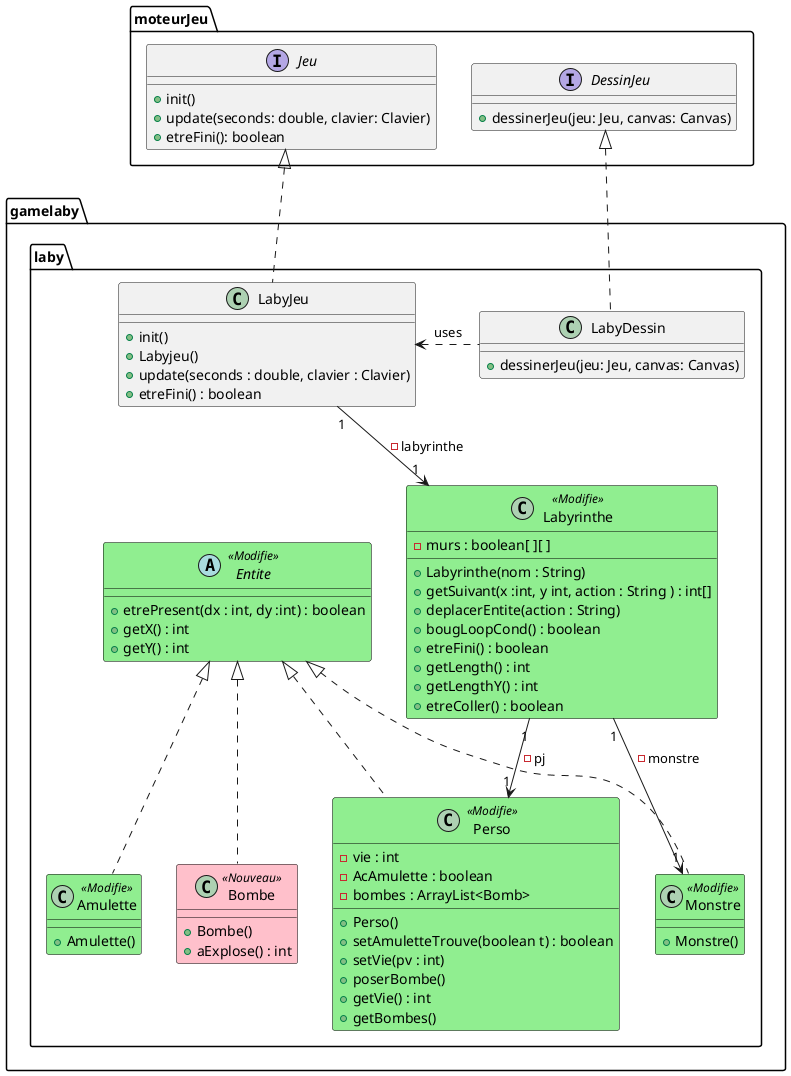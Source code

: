 @startuml
skinparam class{
    backgroundColor<<Nouveau>> Pink
    borderColor<<Nouveau>>  Black
    backgroundColor<<Modifie>> LightGreen
    borderColor<<Modifie>>  Black
}
package moteurJeu{
interface Jeu{
+ init()
+ update(seconds: double, clavier: Clavier)
+ etreFini(): boolean
}


interface DessinJeu {
+ dessinerJeu(jeu: Jeu, canvas: Canvas)
}
}
package gamelaby.laby{
    class LabyDessin{
        + dessinerJeu(jeu: Jeu, canvas: Canvas)
    }

DessinJeu <|.. LabyDessin
    class LabyJeu{
        +init()
        +Labyjeu()
        +update(seconds : double, clavier : Clavier)
        +etreFini() : boolean
        }

Jeu <|.. LabyJeu

    class Labyrinthe <<Modifie>>{
        -murs : boolean[ ][ ]
        +Labyrinthe(nom : String)
        +getSuivant(x :int, y int, action : String ) : int[]
        +deplacerEntite(action : String)
        +bougLoopCond() : boolean
        +etreFini() : boolean
        +getLength() : int
        +getLengthY() : int
        +etreColler() : boolean


    }
LabyJeu "1" --> "1" Labyrinthe : -labyrinthe
    abstract class Entite <<Modifie>> {
        +etrePresent(dx : int, dy :int) : boolean
        + getX() : int
        + getY() : int



    }
    class Perso <<Modifie>>{
    -vie : int
    -AcAmulette : boolean
    -bombes : ArrayList<Bomb>
    +Perso()
    +setAmuletteTrouve(boolean t) : boolean
    +setVie(pv : int)
    +poserBombe()
    +getVie() : int
    +getBombes()





    }
    class Monstre <<Modifie>>{


    +Monstre()

    }
    class Amulette<<Modifie>>{


        +Amulette()

    }
    class Bombe<<Nouveau>>{


            +Bombe()
            +aExplose() : int

        }


Entite <|.. Amulette
 Entite <|.. Perso
 Entite <|.. Monstre
 Entite <|.. Bombe
 Labyrinthe "1" --> "1" Perso : -pj
 Labyrinthe "1" --> "1" Monstre : -monstre
 LabyJeu <. LabyDessin:uses
    }



@enduml